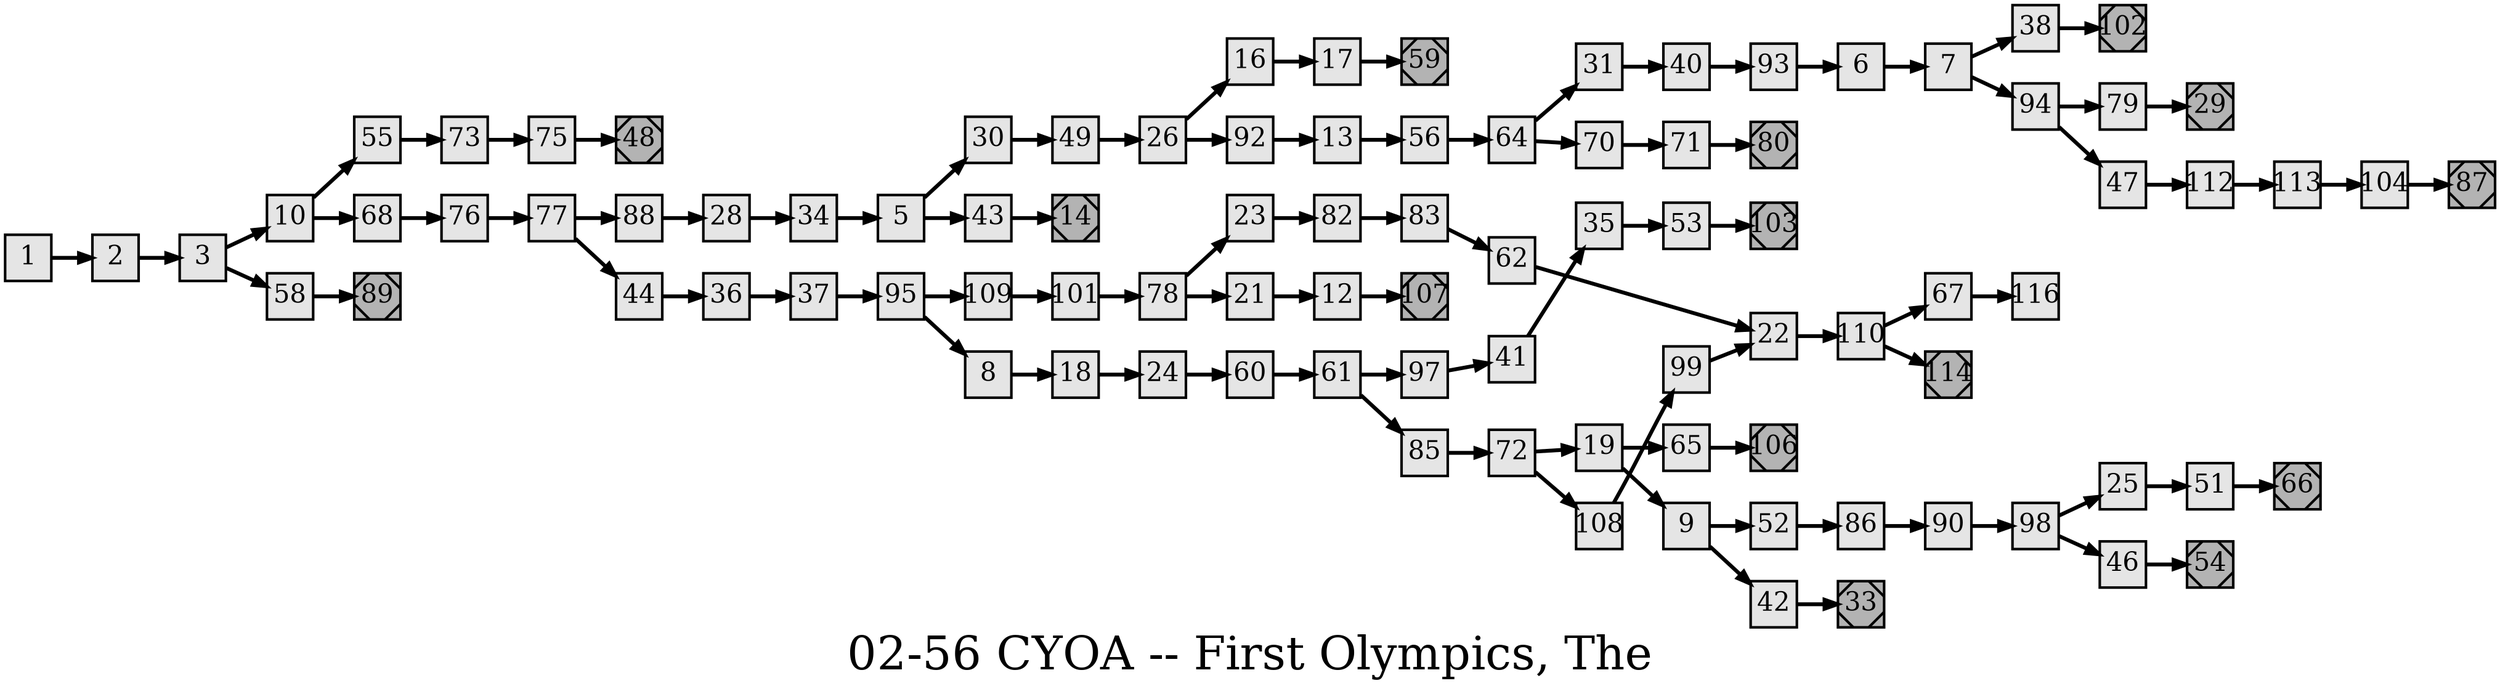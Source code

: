 digraph g{
  graph [ label="02-56 CYOA -- First Olympics, The" rankdir=LR, ordering=out, fontsize=36, nodesep="0.35", ranksep="0.45"];
  node  [shape=rect, penwidth=2, fontsize=20, style=filled, fillcolor=grey90, margin="0,0", labelfloat=true, regular=true, fixedsize=true];
  edge  [labelfloat=true, penwidth=3, fontsize=12];
  // ---;
  // group  : Katz;
  // id     : 02-56;
  // gbid   : 448;
  // series : CYOA;
  // title  : First Olympics, The;
  // author : Ben M. Baglio;
  // credit:;
  // - name : Cindy Lam;
  // role : encoder;
  // date : 2018-05-18;
  // render:;
  // - name   : small;
  // styles : gvStyles.txt;
  // engine : dot;
  // comment: >;
  
  // ---;
  
  // From | To;
  1 -> 2;
  2 -> 3;
  3 -> 10;
  3 -> 58;
  5 -> 30;
  5 -> 43;
  6 -> 7;
  7 -> 38;
  7 -> 94;
  8 -> 18;
  9 -> 52;
  9 -> 42;
  10 -> 55;
  10 -> 68;
  12 -> 107;
  13 -> 56;
  14	[ xlabel="E", shape=Msquare, fontsize=20, fillcolor=grey70, xlabel="" ];
  16 -> 17;
  17 -> 59;
  18 -> 24;
  19 -> 65;
  19 -> 9;
  21 -> 12;
  22 -> 110;
  23 -> 82;
  24 -> 60;
  25 -> 51;
  26 -> 16;
  26 -> 92;
  28 -> 34;
  29	[ xlabel="E", shape=Msquare, fontsize=20, fillcolor=grey70, xlabel="" ];
  30 -> 49;
  31 -> 40;
  33	[ xlabel="E", shape=Msquare, fontsize=20, fillcolor=grey70, xlabel="" ];
  34 -> 5;
  35 -> 53;
  36 -> 37;
  37 -> 95;
  38 -> 102;
  40 -> 93;
  41 -> 35;
  42 -> 33;
  43 -> 14;
  44 -> 36;
  46 -> 54;
  47 -> 112;
  48	[ xlabel="E", shape=Msquare, fontsize=20, fillcolor=grey70, xlabel="" ];
  49 -> 26;
  51 -> 66;
  52 -> 86;
  53 -> 103;
  54	[ xlabel="E", shape=Msquare, fontsize=20, fillcolor=grey70, xlabel="" ];
  55 -> 73;
  56 -> 64;
  58 -> 89;
  59	[ xlabel="E", shape=Msquare, fontsize=20, fillcolor=grey70, xlabel="" ];
  60 -> 61;
  61 -> 97;
  61 -> 85;
  62 -> 22;
  64 -> 31;
  64 -> 70;
  65 -> 106;
  66	[ xlabel="E", shape=Msquare, fontsize=20, fillcolor=grey70, xlabel="" ];
  67 -> 116;
  68 -> 76;
  70 -> 71;
  71 -> 80;
  72 -> 19;
  72 -> 108;
  73 -> 75;
  75 -> 48;
  76 -> 77;
  77 -> 88;
  77 -> 44;
  78 -> 23;
  78 -> 21;
  79 -> 29;
  80	[ xlabel="E", shape=Msquare, fontsize=20, fillcolor=grey70, xlabel="" ];
  82 -> 83;
  83 -> 62;
  85 -> 72;
  86 -> 90;
  87	[ xlabel="E", shape=Msquare, fontsize=20, fillcolor=grey70, xlabel="" ];
  88 -> 28;
  89	[ xlabel="E", shape=Msquare, fontsize=20, fillcolor=grey70, xlabel="" ];
  90 -> 98;
  92 -> 13;
  93 -> 6;
  94 -> 79;
  94 -> 47;
  95 -> 109;
  95 -> 8;
  97 -> 41;
  98 -> 25;
  98 -> 46;
  99 -> 22;
  101 -> 78;
  102	[ xlabel="E", shape=Msquare, fontsize=20, fillcolor=grey70, xlabel="" ];
  103	[ xlabel="E", shape=Msquare, fontsize=20, fillcolor=grey70, xlabel="" ];
  104 -> 87;
  106	[ xlabel="E", shape=Msquare, fontsize=20, fillcolor=grey70, xlabel="" ];
  107	[ xlabel="E", shape=Msquare, fontsize=20, fillcolor=grey70, xlabel="" ];
  108 -> 99;
  109 -> 101;
  110 -> 67;
  110 -> 114;
  112 -> 113;
  113 -> 104;
  114	[ xlabel="E", shape=Msquare, fontsize=20, fillcolor=grey70, xlabel="" ];

  // Illustrations;
  
  1	[ xlabel="ILL", image="illustration-full.png", xlabel="" ];
  5	[ xlabel="ILL", image="illustration-full.png", xlabel="" ];
  10	[ xlabel="ILL", image="illustration-full.png", xlabel="" ];
  14	[ xlabel="ILL", image="illustration-full.png", xlabel="" ];
  21	[ xlabel="ILL", image="illustration-full.png", xlabel="" ];
  26	[ xlabel="ILL", image="illustration-full.png", xlabel="" ];
  33	[ xlabel="ILL", image="illustration-full.png", xlabel="" ];
  38	[ xlabel="ILL", image="illustration-full.png", xlabel="" ];
  44	[ xlabel="ILL", image="illustration-full.png", xlabel="" ];
  51	[ xlabel="ILL", image="illustration-full.png", xlabel="" ];
  56	[ xlabel="ILL", image="illustration-full.png", xlabel="" ];
  62	[ xlabel="ILL", image="illustration-full.png", xlabel="" ];
  68	[ xlabel="ILL", image="illustration-full.png", xlabel="" ];
  75	[ xlabel="ILL", image="illustration-full.png", xlabel="" ];
  80	[ xlabel="ILL", image="illustration-full.png", xlabel="" ];
  85	[ xlabel="ILL", image="illustration-full.png", xlabel="" ];
  90	[ xlabel="ILL", image="illustration-full.png", xlabel="" ];
  97	[ xlabel="ILL", image="illustration-full.png", xlabel="" ];
  101	[ xlabel="ILL", image="illustration-full.png", xlabel="" ];
  104	[ xlabel="ILL", image="illustration-full.png", xlabel="" ];
  110	[ xlabel="ILL", image="illustration-full.png", xlabel="" ];
  114	[ xlabel="ILL", image="illustration-full.png", xlabel="" ];
}


